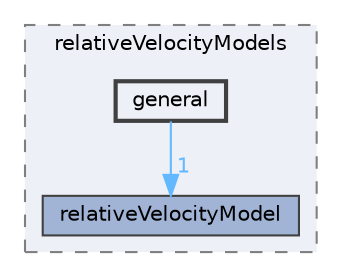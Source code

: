 digraph "applications/solvers/multiphase/driftFluxFoam/relativeVelocityModels/general"
{
 // LATEX_PDF_SIZE
  bgcolor="transparent";
  edge [fontname=Helvetica,fontsize=10,labelfontname=Helvetica,labelfontsize=10];
  node [fontname=Helvetica,fontsize=10,shape=box,height=0.2,width=0.4];
  compound=true
  subgraph clusterdir_6785f5d6f26af236cd0d743b0d7f771e {
    graph [ bgcolor="#edf0f7", pencolor="grey50", label="relativeVelocityModels", fontname=Helvetica,fontsize=10 style="filled,dashed", URL="dir_6785f5d6f26af236cd0d743b0d7f771e.html",tooltip=""]
  dir_1a0430f305b7748d4b6b015618ca2055 [label="relativeVelocityModel", fillcolor="#a2b4d6", color="grey25", style="filled", URL="dir_1a0430f305b7748d4b6b015618ca2055.html",tooltip=""];
  dir_0f950d16cae18e5c7db0d228731f9a83 [label="general", fillcolor="#edf0f7", color="grey25", style="filled,bold", URL="dir_0f950d16cae18e5c7db0d228731f9a83.html",tooltip=""];
  }
  dir_0f950d16cae18e5c7db0d228731f9a83->dir_1a0430f305b7748d4b6b015618ca2055 [headlabel="1", labeldistance=1.5 headhref="dir_001599_003308.html" href="dir_001599_003308.html" color="steelblue1" fontcolor="steelblue1"];
}
